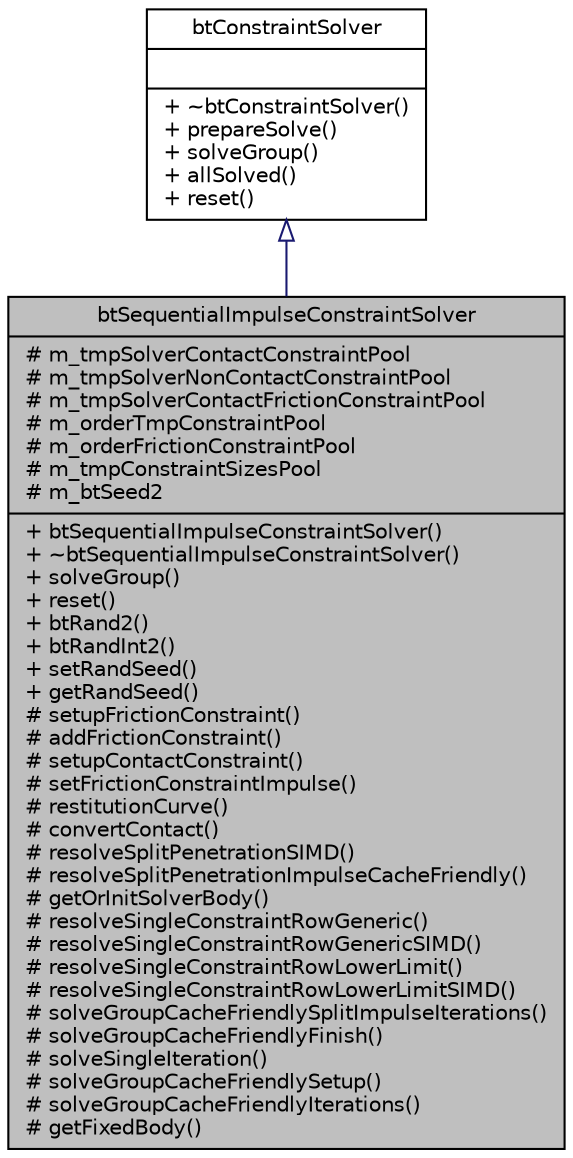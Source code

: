 digraph G
{
  edge [fontname="Helvetica",fontsize="10",labelfontname="Helvetica",labelfontsize="10"];
  node [fontname="Helvetica",fontsize="10",shape=record];
  Node1 [label="{btSequentialImpulseConstraintSolver\n|# m_tmpSolverContactConstraintPool\l# m_tmpSolverNonContactConstraintPool\l# m_tmpSolverContactFrictionConstraintPool\l# m_orderTmpConstraintPool\l# m_orderFrictionConstraintPool\l# m_tmpConstraintSizesPool\l# m_btSeed2\l|+ btSequentialImpulseConstraintSolver()\l+ ~btSequentialImpulseConstraintSolver()\l+ solveGroup()\l+ reset()\l+ btRand2()\l+ btRandInt2()\l+ setRandSeed()\l+ getRandSeed()\l# setupFrictionConstraint()\l# addFrictionConstraint()\l# setupContactConstraint()\l# setFrictionConstraintImpulse()\l# restitutionCurve()\l# convertContact()\l# resolveSplitPenetrationSIMD()\l# resolveSplitPenetrationImpulseCacheFriendly()\l# getOrInitSolverBody()\l# resolveSingleConstraintRowGeneric()\l# resolveSingleConstraintRowGenericSIMD()\l# resolveSingleConstraintRowLowerLimit()\l# resolveSingleConstraintRowLowerLimitSIMD()\l# solveGroupCacheFriendlySplitImpulseIterations()\l# solveGroupCacheFriendlyFinish()\l# solveSingleIteration()\l# solveGroupCacheFriendlySetup()\l# solveGroupCacheFriendlyIterations()\l# getFixedBody()\l}",height=0.2,width=0.4,color="black", fillcolor="grey75", style="filled" fontcolor="black"];
  Node2 -> Node1 [dir=back,color="midnightblue",fontsize="10",style="solid",arrowtail="empty",fontname="Helvetica"];
  Node2 [label="{btConstraintSolver\n||+ ~btConstraintSolver()\l+ prepareSolve()\l+ solveGroup()\l+ allSolved()\l+ reset()\l}",height=0.2,width=0.4,color="black", fillcolor="white", style="filled",URL="$d7/d82/classbtConstraintSolver.html",tooltip="btConstraintSolver provides solver interface"];
}
